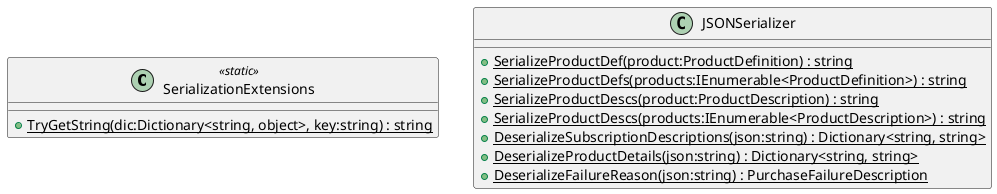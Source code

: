 @startuml
class SerializationExtensions <<static>> {
    + {static} TryGetString(dic:Dictionary<string, object>, key:string) : string
}
class JSONSerializer {
    + {static} SerializeProductDef(product:ProductDefinition) : string
    + {static} SerializeProductDefs(products:IEnumerable<ProductDefinition>) : string
    + {static} SerializeProductDescs(product:ProductDescription) : string
    + {static} SerializeProductDescs(products:IEnumerable<ProductDescription>) : string
    + {static} DeserializeSubscriptionDescriptions(json:string) : Dictionary<string, string>
    + {static} DeserializeProductDetails(json:string) : Dictionary<string, string>
    + {static} DeserializeFailureReason(json:string) : PurchaseFailureDescription
}
@enduml
